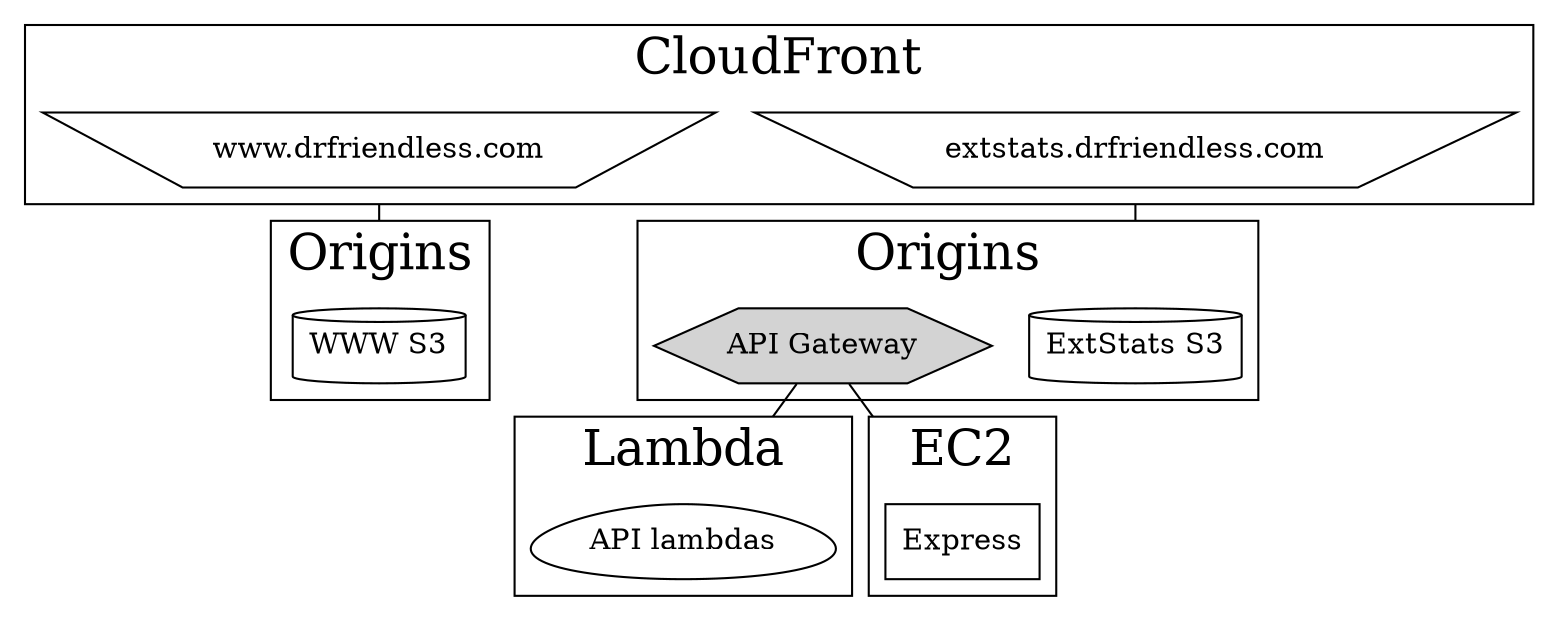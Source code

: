 digraph G {
    compound = true;
    fontsize = 24;

    subgraph cluster_1 {
        label = "CloudFront";
        "www.drfriendless.com" [shape=invtrapezium];
        "extstats.drfriendless.com" [shape=invtrapezium];
    }

    subgraph cluster_3 {
        label = "Origins";
        "WWW S3" [shape=cylinder];
    }

    subgraph cluster_4 {
        label = "Origins";
        "ExtStats S3" [shape=cylinder];
        "API Gateway" [shape=hexagon,style=filled];
    }

    subgraph cluster_5 {
        label = "Lambda";
        "API lambdas" [shape=egg];
    }

    subgraph cluster_7 {
        label = "EC2";
        "Express" [shape=box];
    }

    "www.drfriendless.com" -> "WWW S3" [ltail=cluster_1,lhead=cluster_3,arrowhead=none];
    "extstats.drfriendless.com" -> "ExtStats S3" [ltail=cluster_1,lhead=cluster_4,arrowhead=none];
    "API Gateway" -> "API lambdas" [lhead=cluster_5,arrowhead=none];
    "API Gateway" -> "Express" [lhead=cluster_7,arrowhead=none];
}